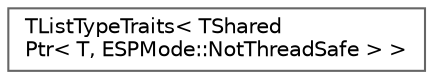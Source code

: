 digraph "Graphical Class Hierarchy"
{
 // INTERACTIVE_SVG=YES
 // LATEX_PDF_SIZE
  bgcolor="transparent";
  edge [fontname=Helvetica,fontsize=10,labelfontname=Helvetica,labelfontsize=10];
  node [fontname=Helvetica,fontsize=10,shape=box,height=0.2,width=0.4];
  rankdir="LR";
  Node0 [id="Node000000",label="TListTypeTraits\< TShared\lPtr\< T, ESPMode::NotThreadSafe \> \>",height=0.2,width=0.4,color="grey40", fillcolor="white", style="filled",URL="$d6/d73/structTListTypeTraits_3_01TSharedPtr_3_01T_00_01ESPMode_1_1NotThreadSafe_01_4_01_4.html",tooltip="Pointer-related functionality (e.g."];
}
